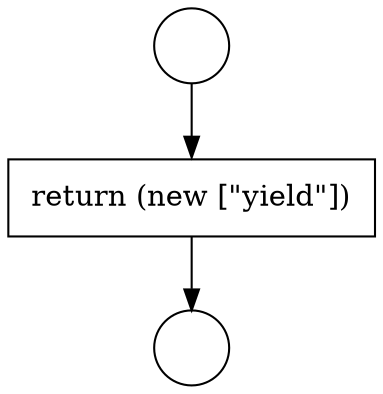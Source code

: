 digraph {
  node3057 [shape=circle label=" " color="black" fillcolor="white" style=filled]
  node3059 [shape=none, margin=0, label=<<font color="black">
    <table border="0" cellborder="1" cellspacing="0" cellpadding="10">
      <tr><td align="left">return (new [&quot;yield&quot;])</td></tr>
    </table>
  </font>> color="black" fillcolor="white" style=filled]
  node3058 [shape=circle label=" " color="black" fillcolor="white" style=filled]
  node3057 -> node3059 [ color="black"]
  node3059 -> node3058 [ color="black"]
}
